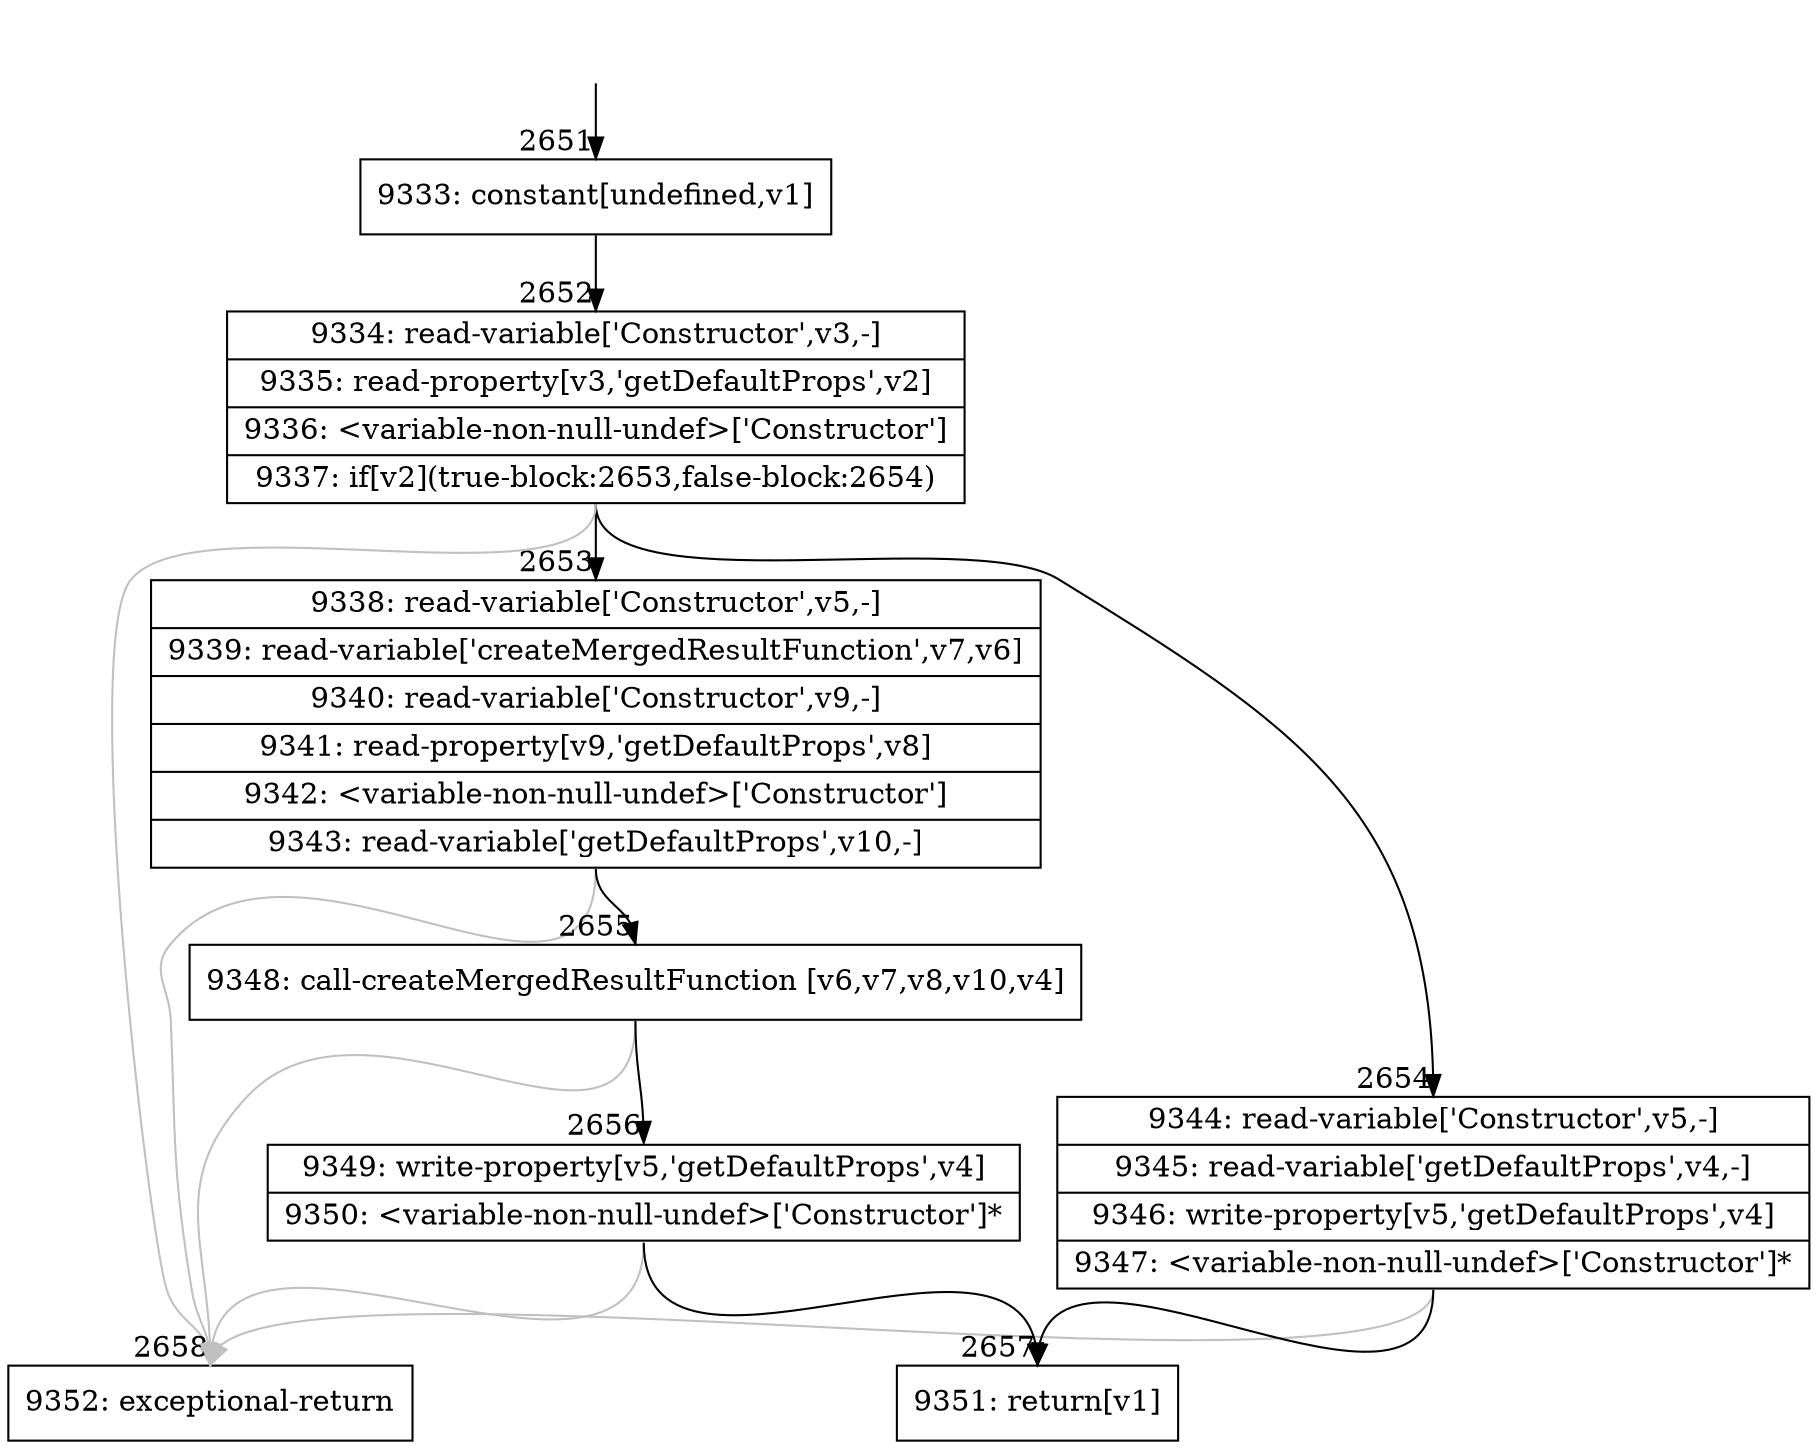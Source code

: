 digraph {
rankdir="TD"
BB_entry197[shape=none,label=""];
BB_entry197 -> BB2651 [tailport=s, headport=n, headlabel="    2651"]
BB2651 [shape=record label="{9333: constant[undefined,v1]}" ] 
BB2651 -> BB2652 [tailport=s, headport=n, headlabel="      2652"]
BB2652 [shape=record label="{9334: read-variable['Constructor',v3,-]|9335: read-property[v3,'getDefaultProps',v2]|9336: \<variable-non-null-undef\>['Constructor']|9337: if[v2](true-block:2653,false-block:2654)}" ] 
BB2652 -> BB2653 [tailport=s, headport=n, headlabel="      2653"]
BB2652 -> BB2654 [tailport=s, headport=n, headlabel="      2654"]
BB2652 -> BB2658 [tailport=s, headport=n, color=gray, headlabel="      2658"]
BB2653 [shape=record label="{9338: read-variable['Constructor',v5,-]|9339: read-variable['createMergedResultFunction',v7,v6]|9340: read-variable['Constructor',v9,-]|9341: read-property[v9,'getDefaultProps',v8]|9342: \<variable-non-null-undef\>['Constructor']|9343: read-variable['getDefaultProps',v10,-]}" ] 
BB2653 -> BB2655 [tailport=s, headport=n, headlabel="      2655"]
BB2653 -> BB2658 [tailport=s, headport=n, color=gray]
BB2654 [shape=record label="{9344: read-variable['Constructor',v5,-]|9345: read-variable['getDefaultProps',v4,-]|9346: write-property[v5,'getDefaultProps',v4]|9347: \<variable-non-null-undef\>['Constructor']*}" ] 
BB2654 -> BB2657 [tailport=s, headport=n, headlabel="      2657"]
BB2654 -> BB2658 [tailport=s, headport=n, color=gray]
BB2655 [shape=record label="{9348: call-createMergedResultFunction [v6,v7,v8,v10,v4]}" ] 
BB2655 -> BB2656 [tailport=s, headport=n, headlabel="      2656"]
BB2655 -> BB2658 [tailport=s, headport=n, color=gray]
BB2656 [shape=record label="{9349: write-property[v5,'getDefaultProps',v4]|9350: \<variable-non-null-undef\>['Constructor']*}" ] 
BB2656 -> BB2657 [tailport=s, headport=n]
BB2656 -> BB2658 [tailport=s, headport=n, color=gray]
BB2657 [shape=record label="{9351: return[v1]}" ] 
BB2658 [shape=record label="{9352: exceptional-return}" ] 
//#$~ 5352
}
